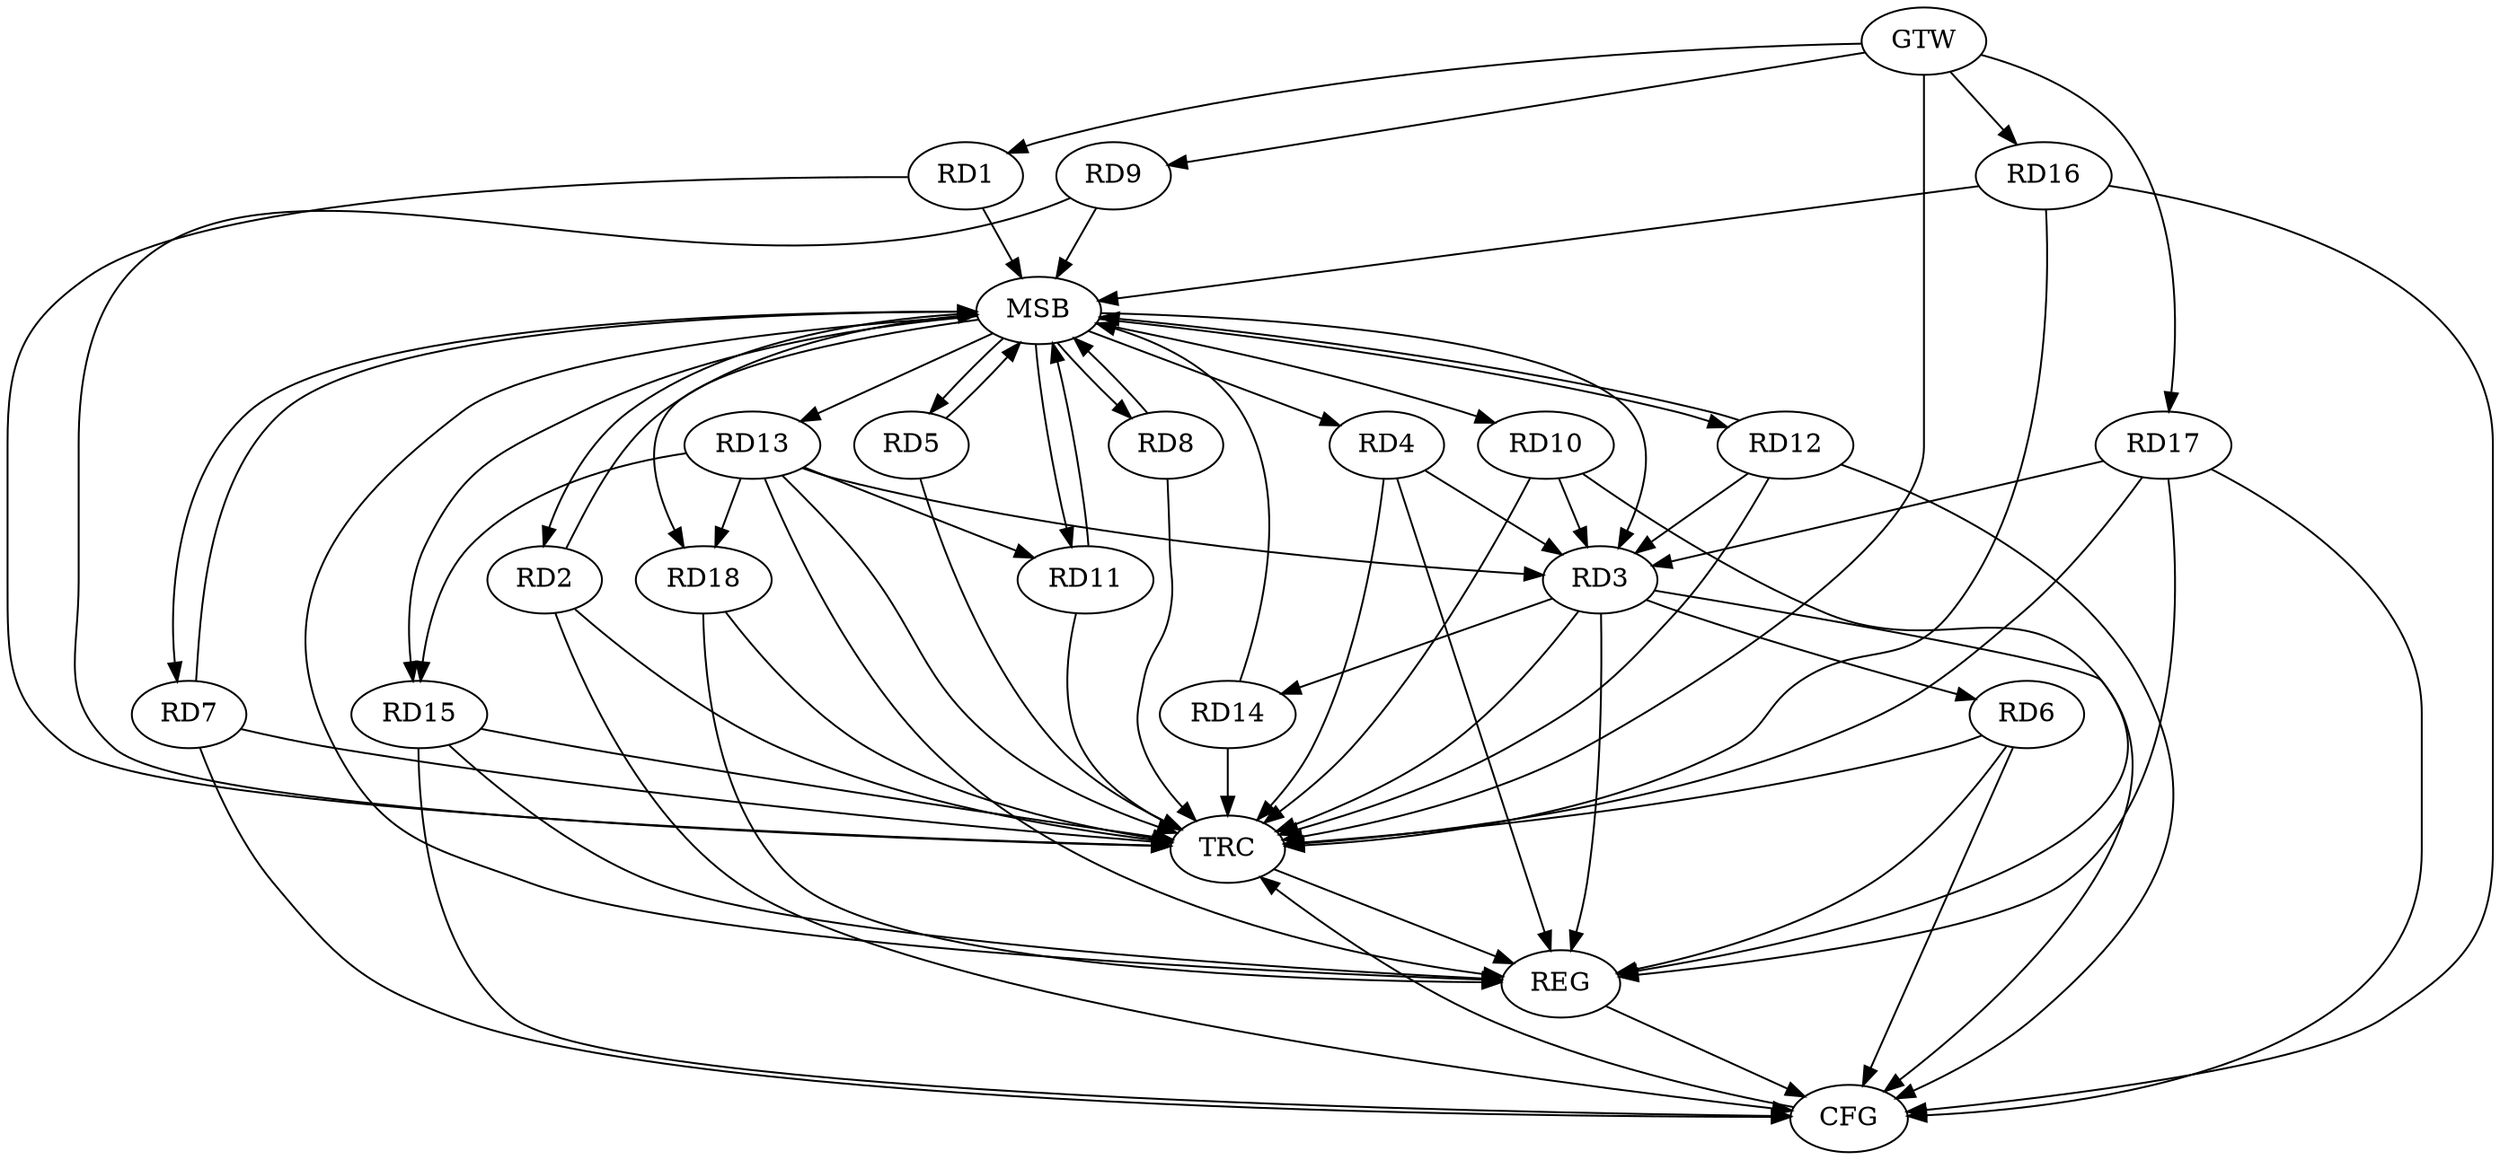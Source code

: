 strict digraph G {
  RD1 [ label="RD1" ];
  RD2 [ label="RD2" ];
  RD3 [ label="RD3" ];
  RD4 [ label="RD4" ];
  RD5 [ label="RD5" ];
  RD6 [ label="RD6" ];
  RD7 [ label="RD7" ];
  RD8 [ label="RD8" ];
  RD9 [ label="RD9" ];
  RD10 [ label="RD10" ];
  RD11 [ label="RD11" ];
  RD12 [ label="RD12" ];
  RD13 [ label="RD13" ];
  RD14 [ label="RD14" ];
  RD15 [ label="RD15" ];
  RD16 [ label="RD16" ];
  RD17 [ label="RD17" ];
  RD18 [ label="RD18" ];
  GTW [ label="GTW" ];
  REG [ label="REG" ];
  MSB [ label="MSB" ];
  CFG [ label="CFG" ];
  TRC [ label="TRC" ];
  RD3 -> RD6;
  RD10 -> RD3;
  RD13 -> RD3;
  RD3 -> RD14;
  RD13 -> RD11;
  RD13 -> RD15;
  RD13 -> RD18;
  GTW -> RD1;
  GTW -> RD9;
  GTW -> RD16;
  GTW -> RD17;
  RD3 -> REG;
  RD4 -> REG;
  RD6 -> REG;
  RD10 -> REG;
  RD13 -> REG;
  RD15 -> REG;
  RD17 -> REG;
  RD18 -> REG;
  RD1 -> MSB;
  MSB -> RD7;
  MSB -> RD13;
  MSB -> REG;
  RD2 -> MSB;
  MSB -> RD8;
  RD5 -> MSB;
  MSB -> RD18;
  RD7 -> MSB;
  MSB -> RD3;
  RD8 -> MSB;
  MSB -> RD11;
  RD9 -> MSB;
  MSB -> RD15;
  RD11 -> MSB;
  MSB -> RD4;
  MSB -> RD10;
  RD12 -> MSB;
  MSB -> RD2;
  RD14 -> MSB;
  MSB -> RD12;
  RD16 -> MSB;
  MSB -> RD5;
  RD6 -> CFG;
  RD15 -> CFG;
  RD12 -> CFG;
  RD16 -> CFG;
  RD7 -> CFG;
  RD3 -> CFG;
  RD2 -> CFG;
  RD17 -> CFG;
  REG -> CFG;
  RD1 -> TRC;
  RD2 -> TRC;
  RD3 -> TRC;
  RD4 -> TRC;
  RD5 -> TRC;
  RD6 -> TRC;
  RD7 -> TRC;
  RD8 -> TRC;
  RD9 -> TRC;
  RD10 -> TRC;
  RD11 -> TRC;
  RD12 -> TRC;
  RD13 -> TRC;
  RD14 -> TRC;
  RD15 -> TRC;
  RD16 -> TRC;
  RD17 -> TRC;
  RD18 -> TRC;
  GTW -> TRC;
  CFG -> TRC;
  TRC -> REG;
  RD17 -> RD3;
  RD12 -> RD3;
  RD4 -> RD3;
}
